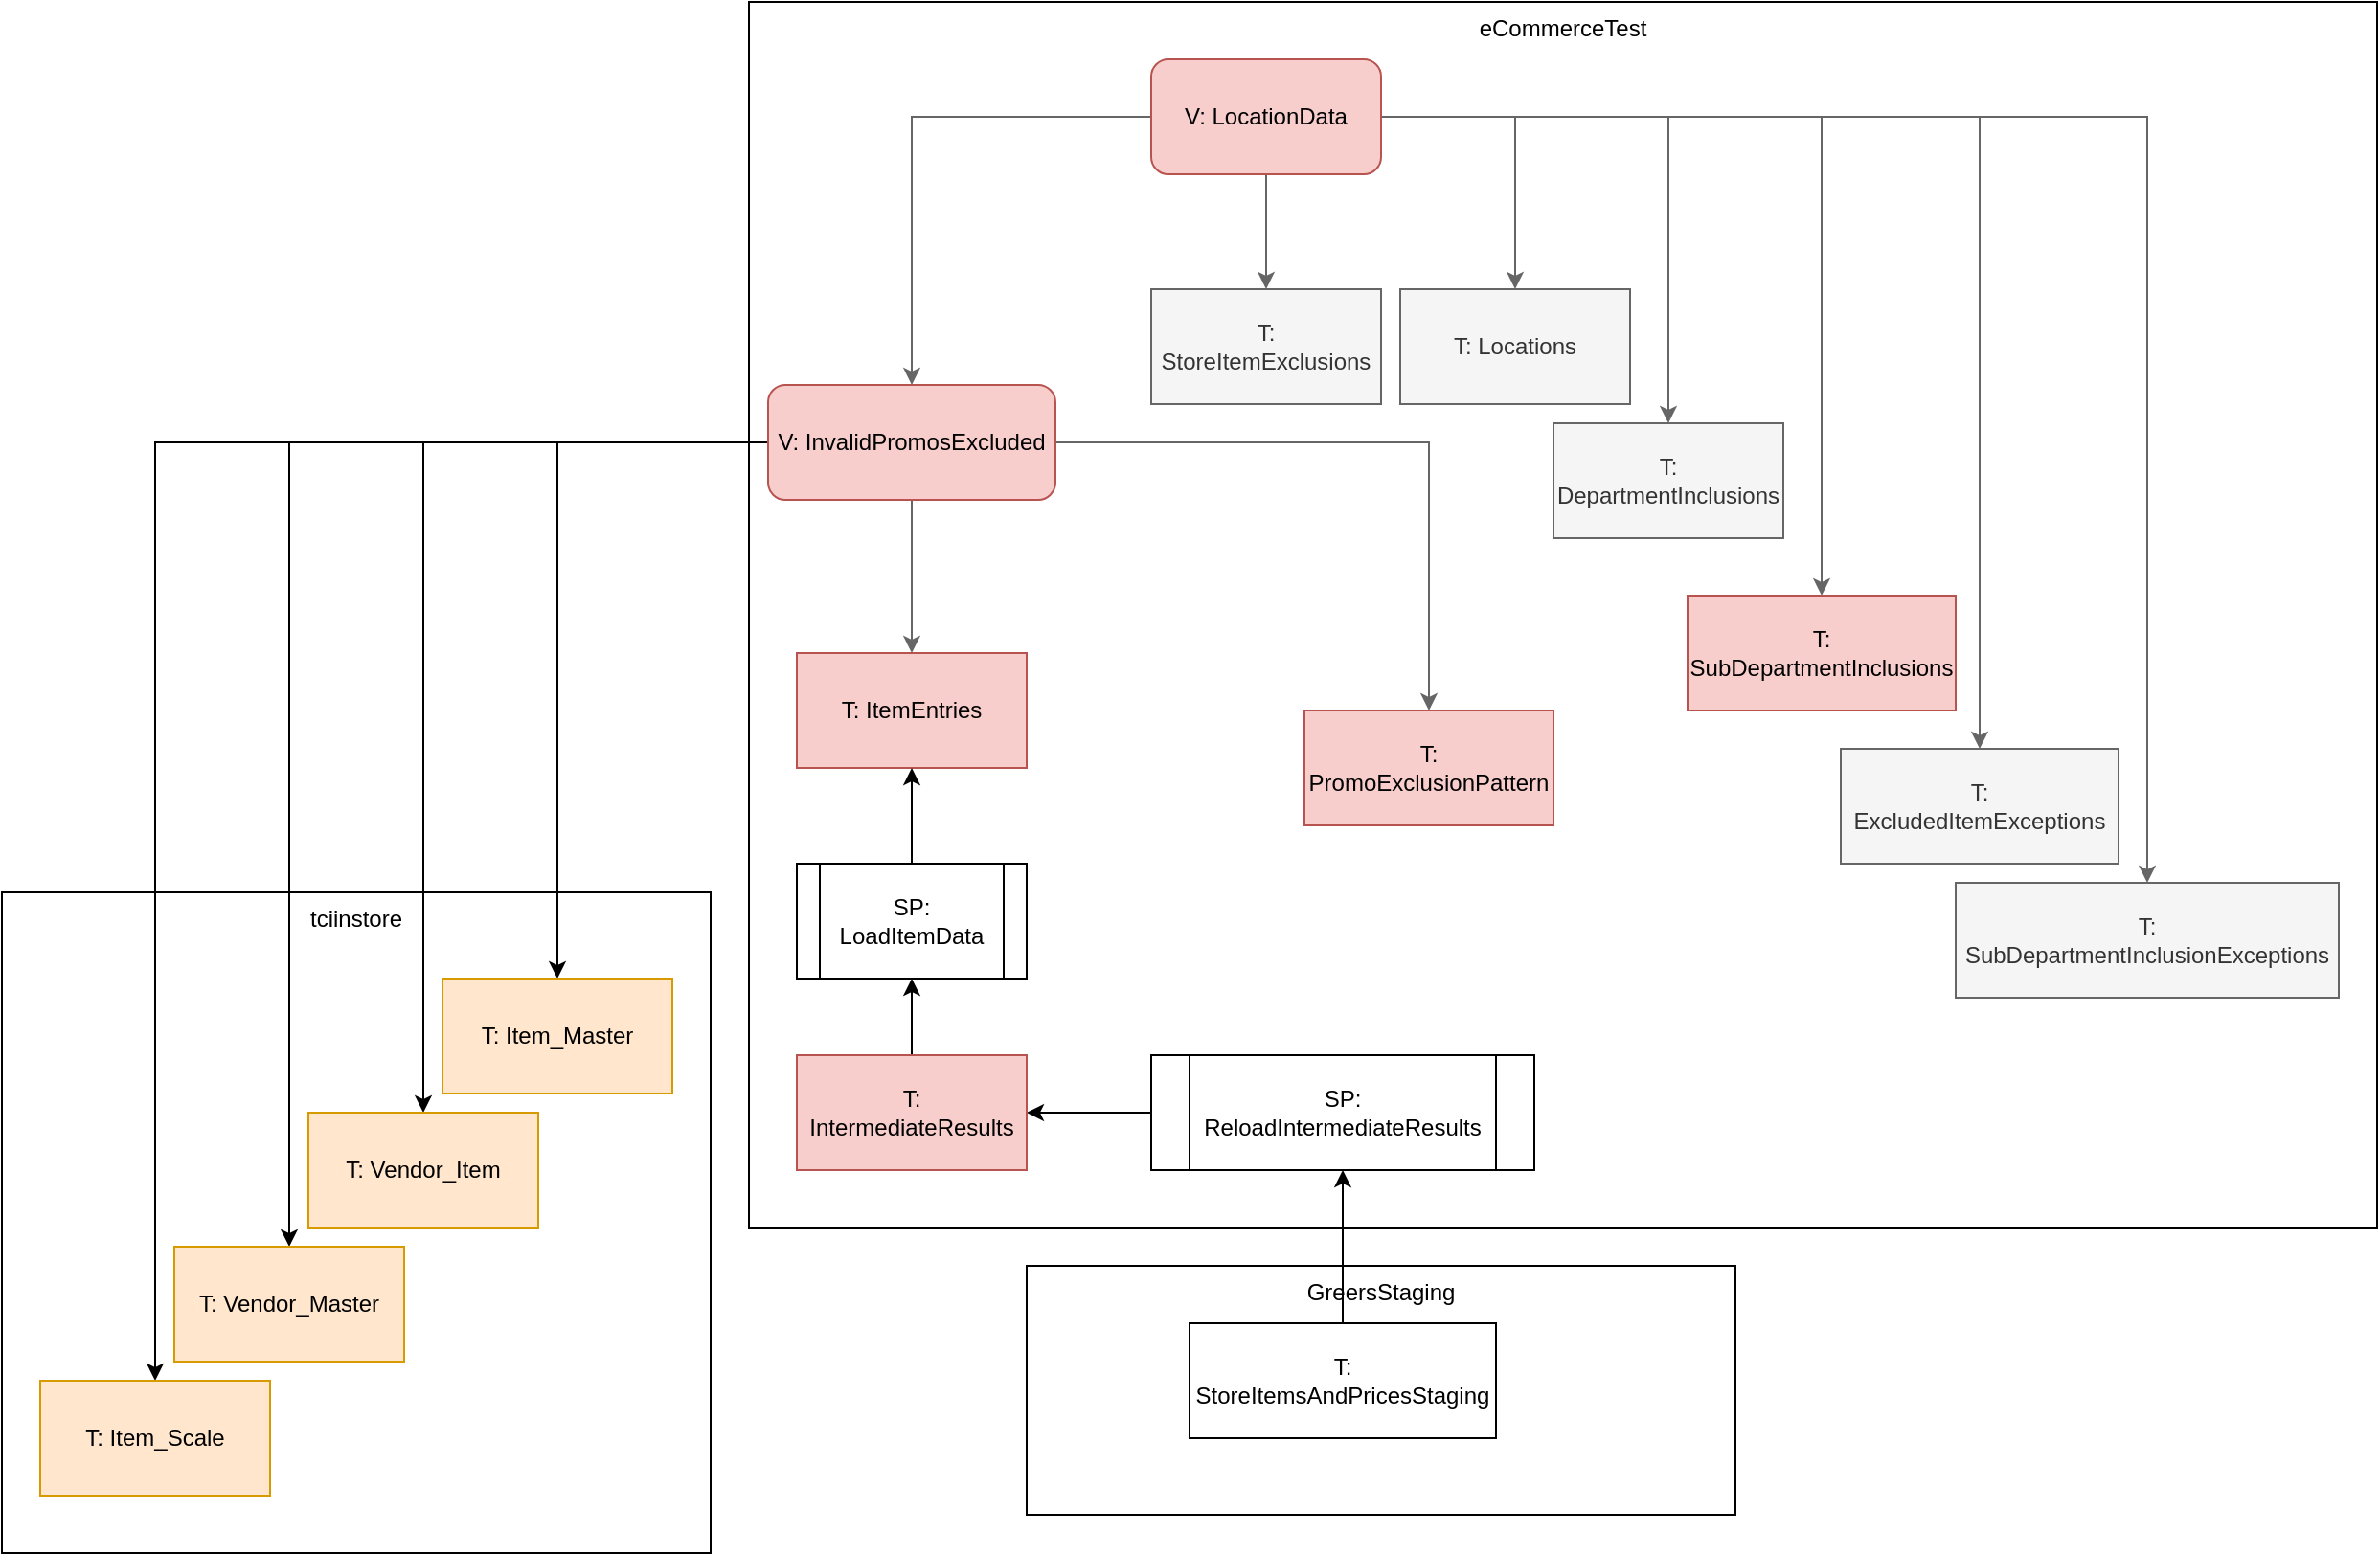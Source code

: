 <mxfile version="21.6.6" type="github">
  <diagram name="Page-1" id="5MQgl9gJAhHqWkqDP4w8">
    <mxGraphModel dx="2537" dy="832" grid="1" gridSize="10" guides="1" tooltips="1" connect="1" arrows="1" fold="1" page="1" pageScale="1" pageWidth="850" pageHeight="1100" math="0" shadow="0">
      <root>
        <mxCell id="0" />
        <mxCell id="1" parent="0" />
        <mxCell id="QRwJqlXD8Q_k_lK5TNpT-41" value="GreersStaging" style="rounded=0;whiteSpace=wrap;html=1;fillColor=none;verticalAlign=top;" vertex="1" parent="1">
          <mxGeometry x="285" y="740" width="370" height="130" as="geometry" />
        </mxCell>
        <mxCell id="QRwJqlXD8Q_k_lK5TNpT-32" value="eCommerceTest" style="rounded=0;whiteSpace=wrap;html=1;fillColor=none;verticalAlign=top;" vertex="1" parent="1">
          <mxGeometry x="140" y="80" width="850" height="640" as="geometry" />
        </mxCell>
        <mxCell id="QRwJqlXD8Q_k_lK5TNpT-3" value="" style="edgeStyle=orthogonalEdgeStyle;rounded=0;orthogonalLoop=1;jettySize=auto;html=1;fillColor=#f5f5f5;strokeColor=#666666;" edge="1" parent="1" source="QRwJqlXD8Q_k_lK5TNpT-1" target="QRwJqlXD8Q_k_lK5TNpT-2">
          <mxGeometry relative="1" as="geometry" />
        </mxCell>
        <mxCell id="QRwJqlXD8Q_k_lK5TNpT-8" value="" style="edgeStyle=orthogonalEdgeStyle;rounded=0;orthogonalLoop=1;jettySize=auto;html=1;fillColor=#f5f5f5;strokeColor=#666666;" edge="1" parent="1" source="QRwJqlXD8Q_k_lK5TNpT-1" target="QRwJqlXD8Q_k_lK5TNpT-7">
          <mxGeometry relative="1" as="geometry" />
        </mxCell>
        <mxCell id="QRwJqlXD8Q_k_lK5TNpT-10" value="" style="edgeStyle=orthogonalEdgeStyle;rounded=0;orthogonalLoop=1;jettySize=auto;html=1;fillColor=#f5f5f5;strokeColor=#666666;" edge="1" parent="1" source="QRwJqlXD8Q_k_lK5TNpT-1" target="QRwJqlXD8Q_k_lK5TNpT-9">
          <mxGeometry relative="1" as="geometry" />
        </mxCell>
        <mxCell id="QRwJqlXD8Q_k_lK5TNpT-12" value="" style="edgeStyle=orthogonalEdgeStyle;rounded=0;orthogonalLoop=1;jettySize=auto;html=1;fillColor=#f5f5f5;strokeColor=#666666;" edge="1" parent="1" source="QRwJqlXD8Q_k_lK5TNpT-1" target="QRwJqlXD8Q_k_lK5TNpT-11">
          <mxGeometry relative="1" as="geometry" />
        </mxCell>
        <mxCell id="QRwJqlXD8Q_k_lK5TNpT-13" style="edgeStyle=orthogonalEdgeStyle;rounded=0;orthogonalLoop=1;jettySize=auto;html=1;fillColor=#f5f5f5;strokeColor=#666666;" edge="1" parent="1" source="QRwJqlXD8Q_k_lK5TNpT-1" target="QRwJqlXD8Q_k_lK5TNpT-14">
          <mxGeometry relative="1" as="geometry">
            <mxPoint x="420" y="280" as="targetPoint" />
          </mxGeometry>
        </mxCell>
        <mxCell id="QRwJqlXD8Q_k_lK5TNpT-16" style="edgeStyle=orthogonalEdgeStyle;rounded=0;orthogonalLoop=1;jettySize=auto;html=1;fillColor=#f5f5f5;strokeColor=#666666;" edge="1" parent="1" source="QRwJqlXD8Q_k_lK5TNpT-1" target="QRwJqlXD8Q_k_lK5TNpT-15">
          <mxGeometry relative="1" as="geometry" />
        </mxCell>
        <mxCell id="QRwJqlXD8Q_k_lK5TNpT-18" value="" style="edgeStyle=orthogonalEdgeStyle;rounded=0;orthogonalLoop=1;jettySize=auto;html=1;fillColor=#f5f5f5;strokeColor=#666666;" edge="1" parent="1" source="QRwJqlXD8Q_k_lK5TNpT-1" target="QRwJqlXD8Q_k_lK5TNpT-17">
          <mxGeometry relative="1" as="geometry" />
        </mxCell>
        <mxCell id="QRwJqlXD8Q_k_lK5TNpT-1" value="V: LocationData" style="rounded=1;whiteSpace=wrap;html=1;fillColor=#f8cecc;strokeColor=#b85450;" vertex="1" parent="1">
          <mxGeometry x="350" y="110" width="120" height="60" as="geometry" />
        </mxCell>
        <mxCell id="QRwJqlXD8Q_k_lK5TNpT-20" value="" style="edgeStyle=orthogonalEdgeStyle;rounded=0;orthogonalLoop=1;jettySize=auto;html=1;fillColor=#f5f5f5;strokeColor=#666666;" edge="1" parent="1" source="QRwJqlXD8Q_k_lK5TNpT-2" target="QRwJqlXD8Q_k_lK5TNpT-19">
          <mxGeometry relative="1" as="geometry" />
        </mxCell>
        <mxCell id="QRwJqlXD8Q_k_lK5TNpT-23" value="" style="edgeStyle=orthogonalEdgeStyle;rounded=0;orthogonalLoop=1;jettySize=auto;html=1;fillColor=#f5f5f5;strokeColor=#666666;" edge="1" parent="1" source="QRwJqlXD8Q_k_lK5TNpT-2" target="QRwJqlXD8Q_k_lK5TNpT-22">
          <mxGeometry relative="1" as="geometry" />
        </mxCell>
        <mxCell id="QRwJqlXD8Q_k_lK5TNpT-28" style="edgeStyle=orthogonalEdgeStyle;rounded=0;orthogonalLoop=1;jettySize=auto;html=1;" edge="1" parent="1" source="QRwJqlXD8Q_k_lK5TNpT-2" target="QRwJqlXD8Q_k_lK5TNpT-24">
          <mxGeometry relative="1" as="geometry" />
        </mxCell>
        <mxCell id="QRwJqlXD8Q_k_lK5TNpT-29" style="edgeStyle=orthogonalEdgeStyle;rounded=0;orthogonalLoop=1;jettySize=auto;html=1;" edge="1" parent="1" source="QRwJqlXD8Q_k_lK5TNpT-2" target="QRwJqlXD8Q_k_lK5TNpT-26">
          <mxGeometry relative="1" as="geometry" />
        </mxCell>
        <mxCell id="QRwJqlXD8Q_k_lK5TNpT-30" style="edgeStyle=orthogonalEdgeStyle;rounded=0;orthogonalLoop=1;jettySize=auto;html=1;" edge="1" parent="1" source="QRwJqlXD8Q_k_lK5TNpT-2" target="QRwJqlXD8Q_k_lK5TNpT-27">
          <mxGeometry relative="1" as="geometry" />
        </mxCell>
        <mxCell id="QRwJqlXD8Q_k_lK5TNpT-31" style="edgeStyle=orthogonalEdgeStyle;rounded=0;orthogonalLoop=1;jettySize=auto;html=1;" edge="1" parent="1" source="QRwJqlXD8Q_k_lK5TNpT-2" target="QRwJqlXD8Q_k_lK5TNpT-25">
          <mxGeometry relative="1" as="geometry" />
        </mxCell>
        <mxCell id="QRwJqlXD8Q_k_lK5TNpT-2" value="V: InvalidPromosExcluded" style="whiteSpace=wrap;html=1;rounded=1;fillColor=#f8cecc;strokeColor=#b85450;" vertex="1" parent="1">
          <mxGeometry x="150" y="280" width="150" height="60" as="geometry" />
        </mxCell>
        <mxCell id="QRwJqlXD8Q_k_lK5TNpT-7" value="T: Locations" style="rounded=0;whiteSpace=wrap;html=1;fillColor=#f5f5f5;fontColor=#333333;strokeColor=#666666;" vertex="1" parent="1">
          <mxGeometry x="480" y="230" width="120" height="60" as="geometry" />
        </mxCell>
        <mxCell id="QRwJqlXD8Q_k_lK5TNpT-9" value="T: DepartmentInclusions" style="rounded=0;whiteSpace=wrap;html=1;fillColor=#f5f5f5;fontColor=#333333;strokeColor=#666666;" vertex="1" parent="1">
          <mxGeometry x="560" y="300" width="120" height="60" as="geometry" />
        </mxCell>
        <mxCell id="QRwJqlXD8Q_k_lK5TNpT-11" value="T: SubDepartmentInclusionExceptions" style="rounded=0;whiteSpace=wrap;html=1;fillColor=#f5f5f5;fontColor=#333333;strokeColor=#666666;" vertex="1" parent="1">
          <mxGeometry x="770" y="540" width="200" height="60" as="geometry" />
        </mxCell>
        <mxCell id="QRwJqlXD8Q_k_lK5TNpT-14" value="T: ExcludedItemExceptions" style="rounded=0;whiteSpace=wrap;html=1;fillColor=#f5f5f5;fontColor=#333333;strokeColor=#666666;" vertex="1" parent="1">
          <mxGeometry x="710" y="470" width="145" height="60" as="geometry" />
        </mxCell>
        <mxCell id="QRwJqlXD8Q_k_lK5TNpT-15" value="T: SubDepartmentInclusions" style="rounded=0;whiteSpace=wrap;html=1;fillColor=#f8cecc;strokeColor=#b85450;" vertex="1" parent="1">
          <mxGeometry x="630" y="390" width="140" height="60" as="geometry" />
        </mxCell>
        <mxCell id="QRwJqlXD8Q_k_lK5TNpT-17" value="T: StoreItemExclusions" style="rounded=0;whiteSpace=wrap;html=1;fillColor=#f5f5f5;fontColor=#333333;strokeColor=#666666;" vertex="1" parent="1">
          <mxGeometry x="350" y="230" width="120" height="60" as="geometry" />
        </mxCell>
        <mxCell id="QRwJqlXD8Q_k_lK5TNpT-21" value="tciinstore" style="rounded=0;whiteSpace=wrap;html=1;fillColor=none;verticalAlign=top;" vertex="1" parent="1">
          <mxGeometry x="-250" y="545" width="370" height="345" as="geometry" />
        </mxCell>
        <mxCell id="QRwJqlXD8Q_k_lK5TNpT-19" value="T: ItemEntries" style="whiteSpace=wrap;html=1;rounded=0;fillColor=#f8cecc;strokeColor=#b85450;" vertex="1" parent="1">
          <mxGeometry x="165" y="420" width="120" height="60" as="geometry" />
        </mxCell>
        <mxCell id="QRwJqlXD8Q_k_lK5TNpT-22" value="T: PromoExclusionPattern" style="rounded=0;whiteSpace=wrap;html=1;fillColor=#f8cecc;strokeColor=#b85450;" vertex="1" parent="1">
          <mxGeometry x="430" y="450" width="130" height="60" as="geometry" />
        </mxCell>
        <mxCell id="QRwJqlXD8Q_k_lK5TNpT-24" value="T: Item_Master" style="rounded=0;whiteSpace=wrap;html=1;fillColor=#ffe6cc;strokeColor=#d79b00;" vertex="1" parent="1">
          <mxGeometry x="-20" y="590" width="120" height="60" as="geometry" />
        </mxCell>
        <mxCell id="QRwJqlXD8Q_k_lK5TNpT-25" value="T: Vendor_Master" style="rounded=0;whiteSpace=wrap;html=1;fillColor=#ffe6cc;strokeColor=#d79b00;" vertex="1" parent="1">
          <mxGeometry x="-160" y="730" width="120" height="60" as="geometry" />
        </mxCell>
        <mxCell id="QRwJqlXD8Q_k_lK5TNpT-26" value="T: Vendor_Item" style="rounded=0;whiteSpace=wrap;html=1;fillColor=#ffe6cc;strokeColor=#d79b00;" vertex="1" parent="1">
          <mxGeometry x="-90" y="660" width="120" height="60" as="geometry" />
        </mxCell>
        <mxCell id="QRwJqlXD8Q_k_lK5TNpT-27" value="T: Item_Scale" style="rounded=0;whiteSpace=wrap;html=1;fillColor=#ffe6cc;strokeColor=#d79b00;" vertex="1" parent="1">
          <mxGeometry x="-230" y="800" width="120" height="60" as="geometry" />
        </mxCell>
        <mxCell id="QRwJqlXD8Q_k_lK5TNpT-39" style="edgeStyle=orthogonalEdgeStyle;rounded=0;orthogonalLoop=1;jettySize=auto;html=1;" edge="1" parent="1" source="QRwJqlXD8Q_k_lK5TNpT-34" target="QRwJqlXD8Q_k_lK5TNpT-37">
          <mxGeometry relative="1" as="geometry" />
        </mxCell>
        <mxCell id="QRwJqlXD8Q_k_lK5TNpT-34" value="SP: ReloadIntermediateResults" style="shape=process;whiteSpace=wrap;html=1;backgroundOutline=1;" vertex="1" parent="1">
          <mxGeometry x="350" y="630" width="200" height="60" as="geometry" />
        </mxCell>
        <mxCell id="QRwJqlXD8Q_k_lK5TNpT-36" style="edgeStyle=orthogonalEdgeStyle;rounded=0;orthogonalLoop=1;jettySize=auto;html=1;entryX=0.5;entryY=1;entryDx=0;entryDy=0;" edge="1" parent="1" source="QRwJqlXD8Q_k_lK5TNpT-35" target="QRwJqlXD8Q_k_lK5TNpT-19">
          <mxGeometry relative="1" as="geometry" />
        </mxCell>
        <mxCell id="QRwJqlXD8Q_k_lK5TNpT-35" value="SP: LoadItemData" style="shape=process;whiteSpace=wrap;html=1;backgroundOutline=1;" vertex="1" parent="1">
          <mxGeometry x="165" y="530" width="120" height="60" as="geometry" />
        </mxCell>
        <mxCell id="QRwJqlXD8Q_k_lK5TNpT-38" style="edgeStyle=orthogonalEdgeStyle;rounded=0;orthogonalLoop=1;jettySize=auto;html=1;" edge="1" parent="1" source="QRwJqlXD8Q_k_lK5TNpT-37" target="QRwJqlXD8Q_k_lK5TNpT-35">
          <mxGeometry relative="1" as="geometry" />
        </mxCell>
        <mxCell id="QRwJqlXD8Q_k_lK5TNpT-37" value="T: IntermediateResults" style="rounded=0;whiteSpace=wrap;html=1;fillColor=#f8cecc;strokeColor=#b85450;" vertex="1" parent="1">
          <mxGeometry x="165" y="630" width="120" height="60" as="geometry" />
        </mxCell>
        <mxCell id="QRwJqlXD8Q_k_lK5TNpT-42" style="edgeStyle=orthogonalEdgeStyle;rounded=0;orthogonalLoop=1;jettySize=auto;html=1;" edge="1" parent="1" source="QRwJqlXD8Q_k_lK5TNpT-40" target="QRwJqlXD8Q_k_lK5TNpT-34">
          <mxGeometry relative="1" as="geometry" />
        </mxCell>
        <mxCell id="QRwJqlXD8Q_k_lK5TNpT-40" value="T: StoreItemsAndPricesStaging" style="rounded=0;whiteSpace=wrap;html=1;" vertex="1" parent="1">
          <mxGeometry x="370" y="770" width="160" height="60" as="geometry" />
        </mxCell>
      </root>
    </mxGraphModel>
  </diagram>
</mxfile>
